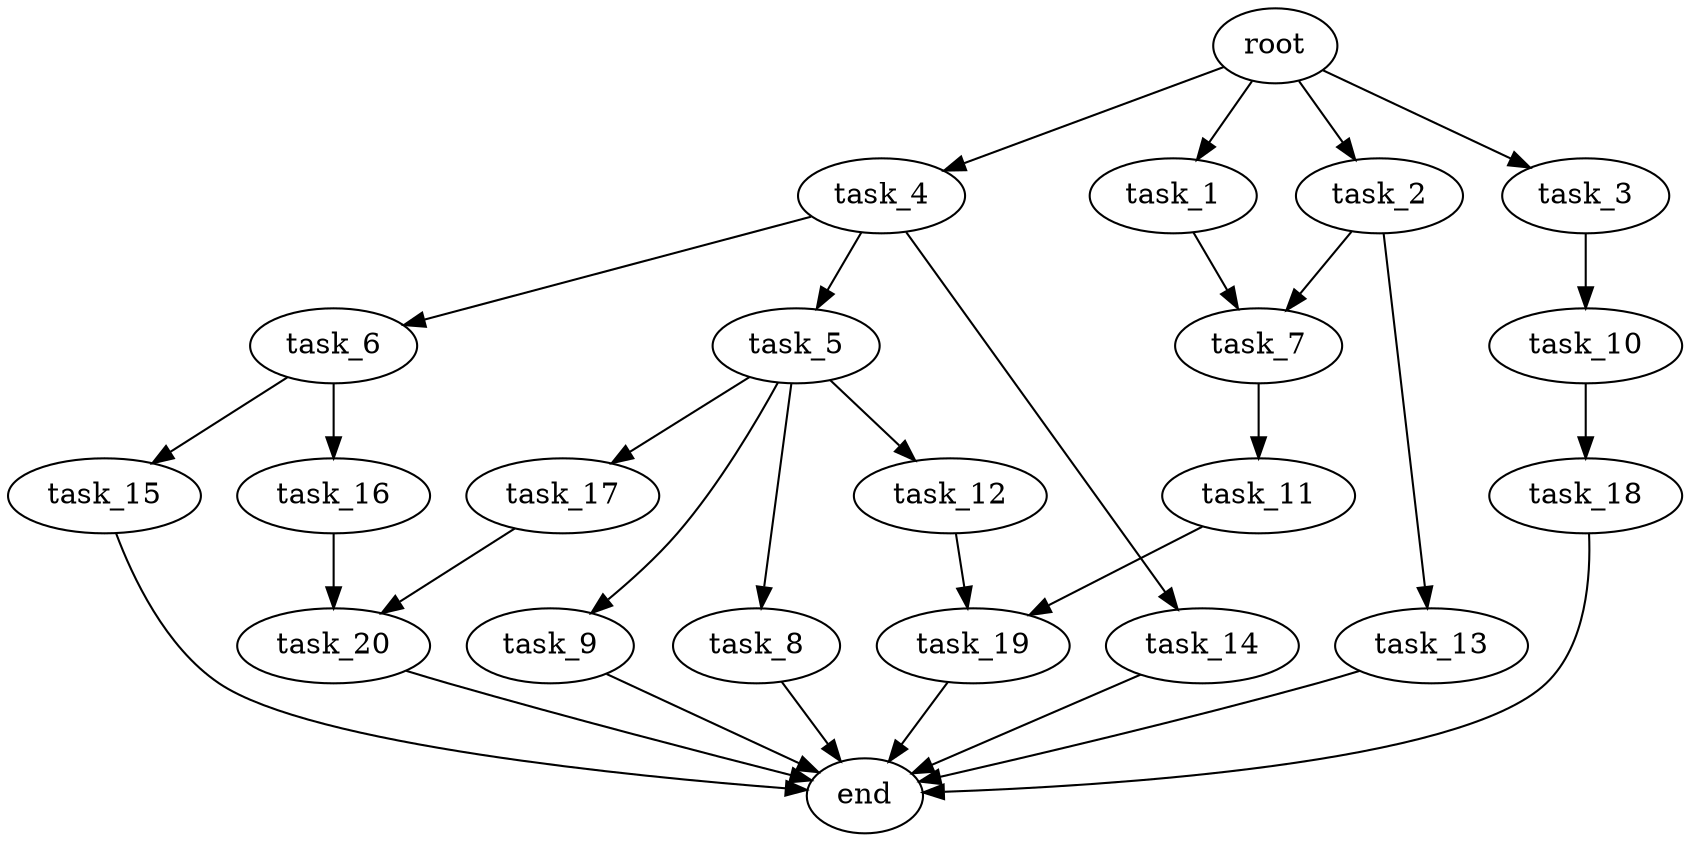 digraph G {
  root [size="0.000000e+00"];
  task_1 [size="3.789731e+09"];
  task_2 [size="4.943457e+09"];
  task_3 [size="6.601987e+09"];
  task_4 [size="9.062395e+08"];
  task_5 [size="8.170519e+09"];
  task_6 [size="8.872728e+09"];
  task_7 [size="9.032657e+09"];
  task_8 [size="6.361692e+09"];
  task_9 [size="2.843220e+06"];
  task_10 [size="1.468107e+09"];
  task_11 [size="1.493015e+09"];
  task_12 [size="5.313027e+09"];
  task_13 [size="3.900437e+09"];
  task_14 [size="5.779736e+09"];
  task_15 [size="1.957471e+09"];
  task_16 [size="6.815486e+09"];
  task_17 [size="3.166661e+09"];
  task_18 [size="5.703194e+09"];
  task_19 [size="9.132129e+09"];
  task_20 [size="3.046197e+09"];
  end [size="0.000000e+00"];

  root -> task_1 [size="1.000000e-12"];
  root -> task_2 [size="1.000000e-12"];
  root -> task_3 [size="1.000000e-12"];
  root -> task_4 [size="1.000000e-12"];
  task_1 -> task_7 [size="4.516328e+08"];
  task_2 -> task_7 [size="4.516328e+08"];
  task_2 -> task_13 [size="3.900437e+08"];
  task_3 -> task_10 [size="1.468107e+08"];
  task_4 -> task_5 [size="8.170519e+08"];
  task_4 -> task_6 [size="8.872728e+08"];
  task_4 -> task_14 [size="5.779736e+08"];
  task_5 -> task_8 [size="6.361692e+08"];
  task_5 -> task_9 [size="2.843220e+05"];
  task_5 -> task_12 [size="5.313027e+08"];
  task_5 -> task_17 [size="3.166661e+08"];
  task_6 -> task_15 [size="1.957471e+08"];
  task_6 -> task_16 [size="6.815486e+08"];
  task_7 -> task_11 [size="1.493015e+08"];
  task_8 -> end [size="1.000000e-12"];
  task_9 -> end [size="1.000000e-12"];
  task_10 -> task_18 [size="5.703194e+08"];
  task_11 -> task_19 [size="4.566065e+08"];
  task_12 -> task_19 [size="4.566065e+08"];
  task_13 -> end [size="1.000000e-12"];
  task_14 -> end [size="1.000000e-12"];
  task_15 -> end [size="1.000000e-12"];
  task_16 -> task_20 [size="1.523098e+08"];
  task_17 -> task_20 [size="1.523098e+08"];
  task_18 -> end [size="1.000000e-12"];
  task_19 -> end [size="1.000000e-12"];
  task_20 -> end [size="1.000000e-12"];
}
